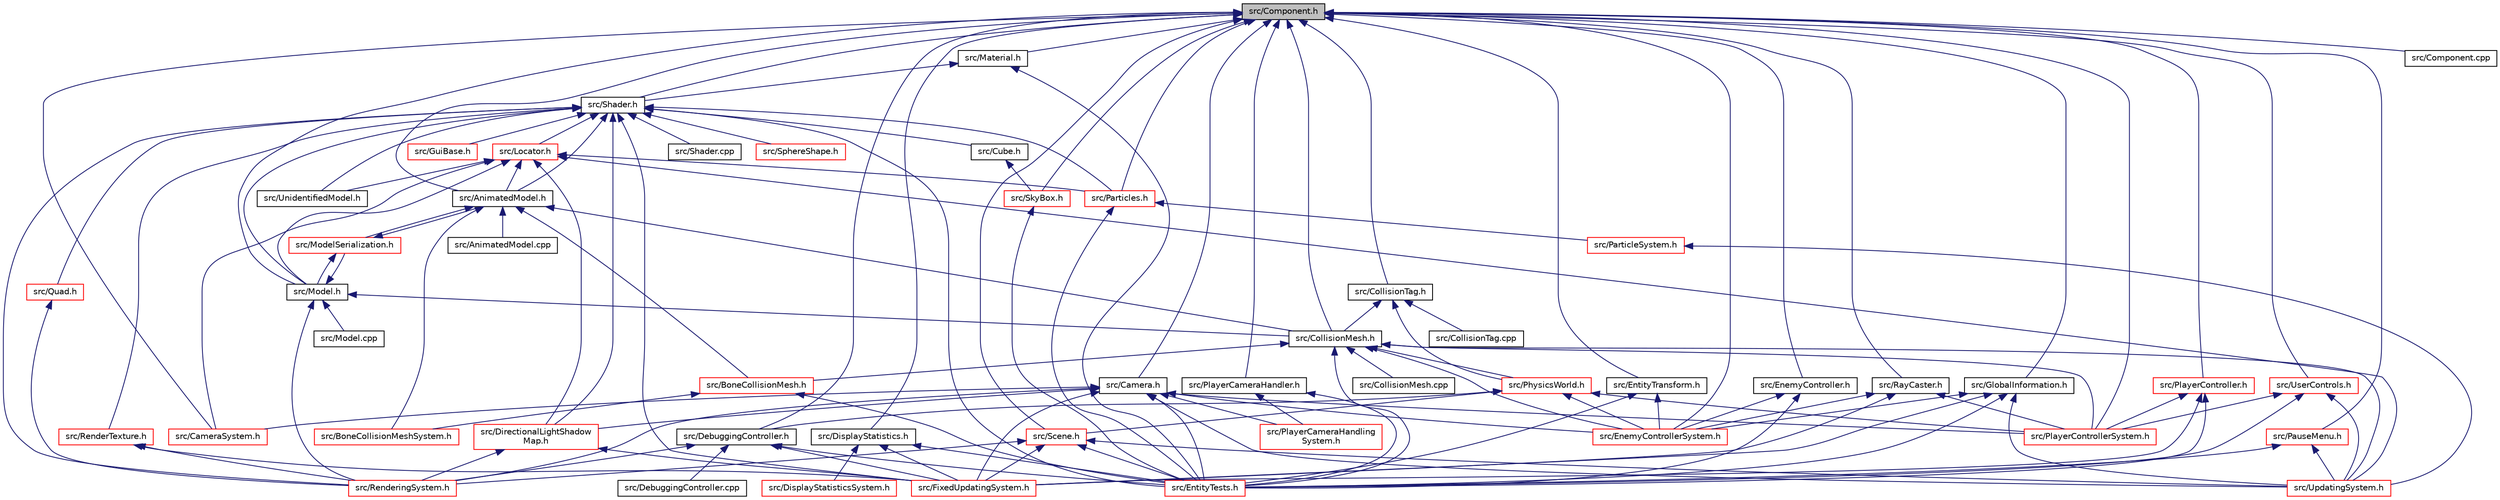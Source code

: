 digraph "src/Component.h"
{
 // INTERACTIVE_SVG=YES
 // LATEX_PDF_SIZE
  edge [fontname="Helvetica",fontsize="10",labelfontname="Helvetica",labelfontsize="10"];
  node [fontname="Helvetica",fontsize="10",shape=record];
  Node1 [label="src/Component.h",height=0.2,width=0.4,color="black", fillcolor="grey75", style="filled", fontcolor="black",tooltip=" "];
  Node1 -> Node2 [dir="back",color="midnightblue",fontsize="10",style="solid",fontname="Helvetica"];
  Node2 [label="src/AnimatedModel.h",height=0.2,width=0.4,color="black", fillcolor="white", style="filled",URL="$db/de6/_animated_model_8h.html",tooltip=" "];
  Node2 -> Node3 [dir="back",color="midnightblue",fontsize="10",style="solid",fontname="Helvetica"];
  Node3 [label="src/AnimatedModel.cpp",height=0.2,width=0.4,color="black", fillcolor="white", style="filled",URL="$d8/de6/_animated_model_8cpp.html",tooltip=" "];
  Node2 -> Node4 [dir="back",color="midnightblue",fontsize="10",style="solid",fontname="Helvetica"];
  Node4 [label="src/ModelSerialization.h",height=0.2,width=0.4,color="red", fillcolor="white", style="filled",URL="$d3/dfd/_model_serialization_8h.html",tooltip=" "];
  Node4 -> Node2 [dir="back",color="midnightblue",fontsize="10",style="solid",fontname="Helvetica"];
  Node4 -> Node5 [dir="back",color="midnightblue",fontsize="10",style="solid",fontname="Helvetica"];
  Node5 [label="src/Model.h",height=0.2,width=0.4,color="black", fillcolor="white", style="filled",URL="$da/ded/_model_8h.html",tooltip=" "];
  Node5 -> Node4 [dir="back",color="midnightblue",fontsize="10",style="solid",fontname="Helvetica"];
  Node5 -> Node6 [dir="back",color="midnightblue",fontsize="10",style="solid",fontname="Helvetica"];
  Node6 [label="src/CollisionMesh.h",height=0.2,width=0.4,color="black", fillcolor="white", style="filled",URL="$d6/df5/_collision_mesh_8h.html",tooltip=" "];
  Node6 -> Node7 [dir="back",color="midnightblue",fontsize="10",style="solid",fontname="Helvetica"];
  Node7 [label="src/BoneCollisionMesh.h",height=0.2,width=0.4,color="red", fillcolor="white", style="filled",URL="$d5/dbd/_bone_collision_mesh_8h.html",tooltip=" "];
  Node7 -> Node8 [dir="back",color="midnightblue",fontsize="10",style="solid",fontname="Helvetica"];
  Node8 [label="src/EntityTests.h",height=0.2,width=0.4,color="red", fillcolor="white", style="filled",URL="$da/d03/_entity_tests_8h.html",tooltip=" "];
  Node7 -> Node16 [dir="back",color="midnightblue",fontsize="10",style="solid",fontname="Helvetica"];
  Node16 [label="src/BoneCollisionMeshSystem.h",height=0.2,width=0.4,color="red", fillcolor="white", style="filled",URL="$d9/d43/_bone_collision_mesh_system_8h.html",tooltip=" "];
  Node6 -> Node8 [dir="back",color="midnightblue",fontsize="10",style="solid",fontname="Helvetica"];
  Node6 -> Node27 [dir="back",color="midnightblue",fontsize="10",style="solid",fontname="Helvetica"];
  Node27 [label="src/PhysicsWorld.h",height=0.2,width=0.4,color="red", fillcolor="white", style="filled",URL="$d7/d37/_physics_world_8h.html",tooltip=" "];
  Node27 -> Node28 [dir="back",color="midnightblue",fontsize="10",style="solid",fontname="Helvetica"];
  Node28 [label="src/DebuggingController.h",height=0.2,width=0.4,color="black", fillcolor="white", style="filled",URL="$d2/d07/_debugging_controller_8h.html",tooltip=" "];
  Node28 -> Node8 [dir="back",color="midnightblue",fontsize="10",style="solid",fontname="Helvetica"];
  Node28 -> Node19 [dir="back",color="midnightblue",fontsize="10",style="solid",fontname="Helvetica"];
  Node19 [label="src/FixedUpdatingSystem.h",height=0.2,width=0.4,color="red", fillcolor="white", style="filled",URL="$db/d81/_fixed_updating_system_8h.html",tooltip=" "];
  Node28 -> Node21 [dir="back",color="midnightblue",fontsize="10",style="solid",fontname="Helvetica"];
  Node21 [label="src/RenderingSystem.h",height=0.2,width=0.4,color="red", fillcolor="white", style="filled",URL="$da/d66/_rendering_system_8h.html",tooltip=" "];
  Node28 -> Node29 [dir="back",color="midnightblue",fontsize="10",style="solid",fontname="Helvetica"];
  Node29 [label="src/DebuggingController.cpp",height=0.2,width=0.4,color="black", fillcolor="white", style="filled",URL="$d8/d1e/_debugging_controller_8cpp.html",tooltip=" "];
  Node27 -> Node30 [dir="back",color="midnightblue",fontsize="10",style="solid",fontname="Helvetica"];
  Node30 [label="src/Scene.h",height=0.2,width=0.4,color="red", fillcolor="white", style="filled",URL="$de/d56/_scene_8h.html",tooltip=" "];
  Node30 -> Node8 [dir="back",color="midnightblue",fontsize="10",style="solid",fontname="Helvetica"];
  Node30 -> Node19 [dir="back",color="midnightblue",fontsize="10",style="solid",fontname="Helvetica"];
  Node30 -> Node21 [dir="back",color="midnightblue",fontsize="10",style="solid",fontname="Helvetica"];
  Node30 -> Node23 [dir="back",color="midnightblue",fontsize="10",style="solid",fontname="Helvetica"];
  Node23 [label="src/UpdatingSystem.h",height=0.2,width=0.4,color="red", fillcolor="white", style="filled",URL="$db/dc0/_updating_system_8h.html",tooltip=" "];
  Node27 -> Node32 [dir="back",color="midnightblue",fontsize="10",style="solid",fontname="Helvetica"];
  Node32 [label="src/EnemyControllerSystem.h",height=0.2,width=0.4,color="red", fillcolor="white", style="filled",URL="$df/d4c/_enemy_controller_system_8h.html",tooltip=" "];
  Node27 -> Node34 [dir="back",color="midnightblue",fontsize="10",style="solid",fontname="Helvetica"];
  Node34 [label="src/PlayerControllerSystem.h",height=0.2,width=0.4,color="red", fillcolor="white", style="filled",URL="$d8/d3c/_player_controller_system_8h.html",tooltip=" "];
  Node6 -> Node32 [dir="back",color="midnightblue",fontsize="10",style="solid",fontname="Helvetica"];
  Node6 -> Node34 [dir="back",color="midnightblue",fontsize="10",style="solid",fontname="Helvetica"];
  Node6 -> Node23 [dir="back",color="midnightblue",fontsize="10",style="solid",fontname="Helvetica"];
  Node6 -> Node37 [dir="back",color="midnightblue",fontsize="10",style="solid",fontname="Helvetica"];
  Node37 [label="src/CollisionMesh.cpp",height=0.2,width=0.4,color="black", fillcolor="white", style="filled",URL="$d1/df8/_collision_mesh_8cpp.html",tooltip=" "];
  Node5 -> Node21 [dir="back",color="midnightblue",fontsize="10",style="solid",fontname="Helvetica"];
  Node5 -> Node38 [dir="back",color="midnightblue",fontsize="10",style="solid",fontname="Helvetica"];
  Node38 [label="src/Model.cpp",height=0.2,width=0.4,color="black", fillcolor="white", style="filled",URL="$d2/d31/_model_8cpp.html",tooltip=" "];
  Node2 -> Node7 [dir="back",color="midnightblue",fontsize="10",style="solid",fontname="Helvetica"];
  Node2 -> Node6 [dir="back",color="midnightblue",fontsize="10",style="solid",fontname="Helvetica"];
  Node2 -> Node16 [dir="back",color="midnightblue",fontsize="10",style="solid",fontname="Helvetica"];
  Node1 -> Node40 [dir="back",color="midnightblue",fontsize="10",style="solid",fontname="Helvetica"];
  Node40 [label="src/Shader.h",height=0.2,width=0.4,color="black", fillcolor="white", style="filled",URL="$d8/d34/_shader_8h.html",tooltip=" "];
  Node40 -> Node41 [dir="back",color="midnightblue",fontsize="10",style="solid",fontname="Helvetica"];
  Node41 [label="src/Locator.h",height=0.2,width=0.4,color="red", fillcolor="white", style="filled",URL="$db/dcf/_locator_8h.html",tooltip=" "];
  Node41 -> Node2 [dir="back",color="midnightblue",fontsize="10",style="solid",fontname="Helvetica"];
  Node41 -> Node5 [dir="back",color="midnightblue",fontsize="10",style="solid",fontname="Helvetica"];
  Node41 -> Node47 [dir="back",color="midnightblue",fontsize="10",style="solid",fontname="Helvetica"];
  Node47 [label="src/Particles.h",height=0.2,width=0.4,color="red", fillcolor="white", style="filled",URL="$d0/db0/_particles_8h.html",tooltip=" "];
  Node47 -> Node8 [dir="back",color="midnightblue",fontsize="10",style="solid",fontname="Helvetica"];
  Node47 -> Node48 [dir="back",color="midnightblue",fontsize="10",style="solid",fontname="Helvetica"];
  Node48 [label="src/ParticleSystem.h",height=0.2,width=0.4,color="red", fillcolor="white", style="filled",URL="$de/d71/_particle_system_8h.html",tooltip=" "];
  Node48 -> Node23 [dir="back",color="midnightblue",fontsize="10",style="solid",fontname="Helvetica"];
  Node41 -> Node51 [dir="back",color="midnightblue",fontsize="10",style="solid",fontname="Helvetica"];
  Node51 [label="src/DirectionalLightShadow\lMap.h",height=0.2,width=0.4,color="red", fillcolor="white", style="filled",URL="$d7/d14/_directional_light_shadow_map_8h.html",tooltip=" "];
  Node51 -> Node19 [dir="back",color="midnightblue",fontsize="10",style="solid",fontname="Helvetica"];
  Node51 -> Node21 [dir="back",color="midnightblue",fontsize="10",style="solid",fontname="Helvetica"];
  Node41 -> Node55 [dir="back",color="midnightblue",fontsize="10",style="solid",fontname="Helvetica"];
  Node55 [label="src/CameraSystem.h",height=0.2,width=0.4,color="red", fillcolor="white", style="filled",URL="$d8/d2d/_camera_system_8h.html",tooltip=" "];
  Node41 -> Node23 [dir="back",color="midnightblue",fontsize="10",style="solid",fontname="Helvetica"];
  Node41 -> Node57 [dir="back",color="midnightblue",fontsize="10",style="solid",fontname="Helvetica"];
  Node57 [label="src/UnidentifiedModel.h",height=0.2,width=0.4,color="black", fillcolor="white", style="filled",URL="$d4/dcd/_unidentified_model_8h.html",tooltip=" "];
  Node40 -> Node5 [dir="back",color="midnightblue",fontsize="10",style="solid",fontname="Helvetica"];
  Node40 -> Node2 [dir="back",color="midnightblue",fontsize="10",style="solid",fontname="Helvetica"];
  Node40 -> Node58 [dir="back",color="midnightblue",fontsize="10",style="solid",fontname="Helvetica"];
  Node58 [label="src/GuiBase.h",height=0.2,width=0.4,color="red", fillcolor="white", style="filled",URL="$db/db1/_gui_base_8h.html",tooltip=" "];
  Node40 -> Node67 [dir="back",color="midnightblue",fontsize="10",style="solid",fontname="Helvetica"];
  Node67 [label="src/Quad.h",height=0.2,width=0.4,color="red", fillcolor="white", style="filled",URL="$db/dc0/_quad_8h.html",tooltip=" "];
  Node67 -> Node21 [dir="back",color="midnightblue",fontsize="10",style="solid",fontname="Helvetica"];
  Node40 -> Node47 [dir="back",color="midnightblue",fontsize="10",style="solid",fontname="Helvetica"];
  Node40 -> Node8 [dir="back",color="midnightblue",fontsize="10",style="solid",fontname="Helvetica"];
  Node40 -> Node71 [dir="back",color="midnightblue",fontsize="10",style="solid",fontname="Helvetica"];
  Node71 [label="src/Cube.h",height=0.2,width=0.4,color="black", fillcolor="white", style="filled",URL="$db/d6b/_cube_8h.html",tooltip=" "];
  Node71 -> Node72 [dir="back",color="midnightblue",fontsize="10",style="solid",fontname="Helvetica"];
  Node72 [label="src/SkyBox.h",height=0.2,width=0.4,color="red", fillcolor="white", style="filled",URL="$d9/da1/_sky_box_8h.html",tooltip=" "];
  Node72 -> Node8 [dir="back",color="midnightblue",fontsize="10",style="solid",fontname="Helvetica"];
  Node40 -> Node51 [dir="back",color="midnightblue",fontsize="10",style="solid",fontname="Helvetica"];
  Node40 -> Node74 [dir="back",color="midnightblue",fontsize="10",style="solid",fontname="Helvetica"];
  Node74 [label="src/RenderTexture.h",height=0.2,width=0.4,color="red", fillcolor="white", style="filled",URL="$de/da5/_render_texture_8h.html",tooltip=" "];
  Node74 -> Node19 [dir="back",color="midnightblue",fontsize="10",style="solid",fontname="Helvetica"];
  Node74 -> Node21 [dir="back",color="midnightblue",fontsize="10",style="solid",fontname="Helvetica"];
  Node40 -> Node19 [dir="back",color="midnightblue",fontsize="10",style="solid",fontname="Helvetica"];
  Node40 -> Node21 [dir="back",color="midnightblue",fontsize="10",style="solid",fontname="Helvetica"];
  Node40 -> Node76 [dir="back",color="midnightblue",fontsize="10",style="solid",fontname="Helvetica"];
  Node76 [label="src/Shader.cpp",height=0.2,width=0.4,color="black", fillcolor="white", style="filled",URL="$d5/d16/_shader_8cpp.html",tooltip=" "];
  Node40 -> Node77 [dir="back",color="midnightblue",fontsize="10",style="solid",fontname="Helvetica"];
  Node77 [label="src/SphereShape.h",height=0.2,width=0.4,color="red", fillcolor="white", style="filled",URL="$dd/de0/_sphere_shape_8h.html",tooltip=" "];
  Node40 -> Node57 [dir="back",color="midnightblue",fontsize="10",style="solid",fontname="Helvetica"];
  Node1 -> Node79 [dir="back",color="midnightblue",fontsize="10",style="solid",fontname="Helvetica"];
  Node79 [label="src/Material.h",height=0.2,width=0.4,color="black", fillcolor="white", style="filled",URL="$d3/d09/_material_8h.html",tooltip=" "];
  Node79 -> Node40 [dir="back",color="midnightblue",fontsize="10",style="solid",fontname="Helvetica"];
  Node79 -> Node8 [dir="back",color="midnightblue",fontsize="10",style="solid",fontname="Helvetica"];
  Node1 -> Node5 [dir="back",color="midnightblue",fontsize="10",style="solid",fontname="Helvetica"];
  Node1 -> Node80 [dir="back",color="midnightblue",fontsize="10",style="solid",fontname="Helvetica"];
  Node80 [label="src/CollisionTag.h",height=0.2,width=0.4,color="black", fillcolor="white", style="filled",URL="$d6/dcb/_collision_tag_8h.html",tooltip=" "];
  Node80 -> Node6 [dir="back",color="midnightblue",fontsize="10",style="solid",fontname="Helvetica"];
  Node80 -> Node27 [dir="back",color="midnightblue",fontsize="10",style="solid",fontname="Helvetica"];
  Node80 -> Node81 [dir="back",color="midnightblue",fontsize="10",style="solid",fontname="Helvetica"];
  Node81 [label="src/CollisionTag.cpp",height=0.2,width=0.4,color="black", fillcolor="white", style="filled",URL="$d1/d31/_collision_tag_8cpp.html",tooltip=" "];
  Node1 -> Node6 [dir="back",color="midnightblue",fontsize="10",style="solid",fontname="Helvetica"];
  Node1 -> Node82 [dir="back",color="midnightblue",fontsize="10",style="solid",fontname="Helvetica"];
  Node82 [label="src/Camera.h",height=0.2,width=0.4,color="black", fillcolor="white", style="filled",URL="$d5/d91/_camera_8h.html",tooltip=" "];
  Node82 -> Node8 [dir="back",color="midnightblue",fontsize="10",style="solid",fontname="Helvetica"];
  Node82 -> Node19 [dir="back",color="midnightblue",fontsize="10",style="solid",fontname="Helvetica"];
  Node82 -> Node51 [dir="back",color="midnightblue",fontsize="10",style="solid",fontname="Helvetica"];
  Node82 -> Node55 [dir="back",color="midnightblue",fontsize="10",style="solid",fontname="Helvetica"];
  Node82 -> Node32 [dir="back",color="midnightblue",fontsize="10",style="solid",fontname="Helvetica"];
  Node82 -> Node83 [dir="back",color="midnightblue",fontsize="10",style="solid",fontname="Helvetica"];
  Node83 [label="src/PlayerCameraHandling\lSystem.h",height=0.2,width=0.4,color="red", fillcolor="white", style="filled",URL="$db/de2/_player_camera_handling_system_8h.html",tooltip=" "];
  Node82 -> Node34 [dir="back",color="midnightblue",fontsize="10",style="solid",fontname="Helvetica"];
  Node82 -> Node21 [dir="back",color="midnightblue",fontsize="10",style="solid",fontname="Helvetica"];
  Node82 -> Node23 [dir="back",color="midnightblue",fontsize="10",style="solid",fontname="Helvetica"];
  Node1 -> Node28 [dir="back",color="midnightblue",fontsize="10",style="solid",fontname="Helvetica"];
  Node1 -> Node60 [dir="back",color="midnightblue",fontsize="10",style="solid",fontname="Helvetica"];
  Node60 [label="src/DisplayStatistics.h",height=0.2,width=0.4,color="black", fillcolor="white", style="filled",URL="$d6/dfe/_display_statistics_8h.html",tooltip=" "];
  Node60 -> Node8 [dir="back",color="midnightblue",fontsize="10",style="solid",fontname="Helvetica"];
  Node60 -> Node19 [dir="back",color="midnightblue",fontsize="10",style="solid",fontname="Helvetica"];
  Node60 -> Node61 [dir="back",color="midnightblue",fontsize="10",style="solid",fontname="Helvetica"];
  Node61 [label="src/DisplayStatisticsSystem.h",height=0.2,width=0.4,color="red", fillcolor="white", style="filled",URL="$d0/dd5/_display_statistics_system_8h.html",tooltip=" "];
  Node1 -> Node84 [dir="back",color="midnightblue",fontsize="10",style="solid",fontname="Helvetica"];
  Node84 [label="src/EnemyController.h",height=0.2,width=0.4,color="black", fillcolor="white", style="filled",URL="$d2/da3/_enemy_controller_8h.html",tooltip=" "];
  Node84 -> Node8 [dir="back",color="midnightblue",fontsize="10",style="solid",fontname="Helvetica"];
  Node84 -> Node32 [dir="back",color="midnightblue",fontsize="10",style="solid",fontname="Helvetica"];
  Node1 -> Node85 [dir="back",color="midnightblue",fontsize="10",style="solid",fontname="Helvetica"];
  Node85 [label="src/EntityTransform.h",height=0.2,width=0.4,color="black", fillcolor="white", style="filled",URL="$da/d20/_entity_transform_8h.html",tooltip=" "];
  Node85 -> Node8 [dir="back",color="midnightblue",fontsize="10",style="solid",fontname="Helvetica"];
  Node85 -> Node32 [dir="back",color="midnightblue",fontsize="10",style="solid",fontname="Helvetica"];
  Node1 -> Node86 [dir="back",color="midnightblue",fontsize="10",style="solid",fontname="Helvetica"];
  Node86 [label="src/GlobalInformation.h",height=0.2,width=0.4,color="black", fillcolor="white", style="filled",URL="$df/ded/_global_information_8h.html",tooltip=" "];
  Node86 -> Node8 [dir="back",color="midnightblue",fontsize="10",style="solid",fontname="Helvetica"];
  Node86 -> Node19 [dir="back",color="midnightblue",fontsize="10",style="solid",fontname="Helvetica"];
  Node86 -> Node32 [dir="back",color="midnightblue",fontsize="10",style="solid",fontname="Helvetica"];
  Node86 -> Node23 [dir="back",color="midnightblue",fontsize="10",style="solid",fontname="Helvetica"];
  Node1 -> Node47 [dir="back",color="midnightblue",fontsize="10",style="solid",fontname="Helvetica"];
  Node1 -> Node62 [dir="back",color="midnightblue",fontsize="10",style="solid",fontname="Helvetica"];
  Node62 [label="src/PauseMenu.h",height=0.2,width=0.4,color="red", fillcolor="white", style="filled",URL="$db/d30/_pause_menu_8h.html",tooltip=" "];
  Node62 -> Node8 [dir="back",color="midnightblue",fontsize="10",style="solid",fontname="Helvetica"];
  Node62 -> Node23 [dir="back",color="midnightblue",fontsize="10",style="solid",fontname="Helvetica"];
  Node1 -> Node87 [dir="back",color="midnightblue",fontsize="10",style="solid",fontname="Helvetica"];
  Node87 [label="src/PlayerCameraHandler.h",height=0.2,width=0.4,color="black", fillcolor="white", style="filled",URL="$d7/d9d/_player_camera_handler_8h.html",tooltip=" "];
  Node87 -> Node8 [dir="back",color="midnightblue",fontsize="10",style="solid",fontname="Helvetica"];
  Node87 -> Node83 [dir="back",color="midnightblue",fontsize="10",style="solid",fontname="Helvetica"];
  Node1 -> Node88 [dir="back",color="midnightblue",fontsize="10",style="solid",fontname="Helvetica"];
  Node88 [label="src/PlayerController.h",height=0.2,width=0.4,color="red", fillcolor="white", style="filled",URL="$d9/dbc/_player_controller_8h.html",tooltip=" "];
  Node88 -> Node8 [dir="back",color="midnightblue",fontsize="10",style="solid",fontname="Helvetica"];
  Node88 -> Node19 [dir="back",color="midnightblue",fontsize="10",style="solid",fontname="Helvetica"];
  Node88 -> Node34 [dir="back",color="midnightblue",fontsize="10",style="solid",fontname="Helvetica"];
  Node1 -> Node30 [dir="back",color="midnightblue",fontsize="10",style="solid",fontname="Helvetica"];
  Node1 -> Node72 [dir="back",color="midnightblue",fontsize="10",style="solid",fontname="Helvetica"];
  Node1 -> Node90 [dir="back",color="midnightblue",fontsize="10",style="solid",fontname="Helvetica"];
  Node90 [label="src/UserControls.h",height=0.2,width=0.4,color="red", fillcolor="white", style="filled",URL="$d4/df9/_user_controls_8h.html",tooltip=" "];
  Node90 -> Node8 [dir="back",color="midnightblue",fontsize="10",style="solid",fontname="Helvetica"];
  Node90 -> Node34 [dir="back",color="midnightblue",fontsize="10",style="solid",fontname="Helvetica"];
  Node90 -> Node23 [dir="back",color="midnightblue",fontsize="10",style="solid",fontname="Helvetica"];
  Node1 -> Node91 [dir="back",color="midnightblue",fontsize="10",style="solid",fontname="Helvetica"];
  Node91 [label="src/RayCaster.h",height=0.2,width=0.4,color="black", fillcolor="white", style="filled",URL="$dc/de5/_ray_caster_8h.html",tooltip=" "];
  Node91 -> Node19 [dir="back",color="midnightblue",fontsize="10",style="solid",fontname="Helvetica"];
  Node91 -> Node32 [dir="back",color="midnightblue",fontsize="10",style="solid",fontname="Helvetica"];
  Node91 -> Node34 [dir="back",color="midnightblue",fontsize="10",style="solid",fontname="Helvetica"];
  Node1 -> Node55 [dir="back",color="midnightblue",fontsize="10",style="solid",fontname="Helvetica"];
  Node1 -> Node32 [dir="back",color="midnightblue",fontsize="10",style="solid",fontname="Helvetica"];
  Node1 -> Node34 [dir="back",color="midnightblue",fontsize="10",style="solid",fontname="Helvetica"];
  Node1 -> Node92 [dir="back",color="midnightblue",fontsize="10",style="solid",fontname="Helvetica"];
  Node92 [label="src/Component.cpp",height=0.2,width=0.4,color="black", fillcolor="white", style="filled",URL="$da/dbb/_component_8cpp.html",tooltip=" "];
}
